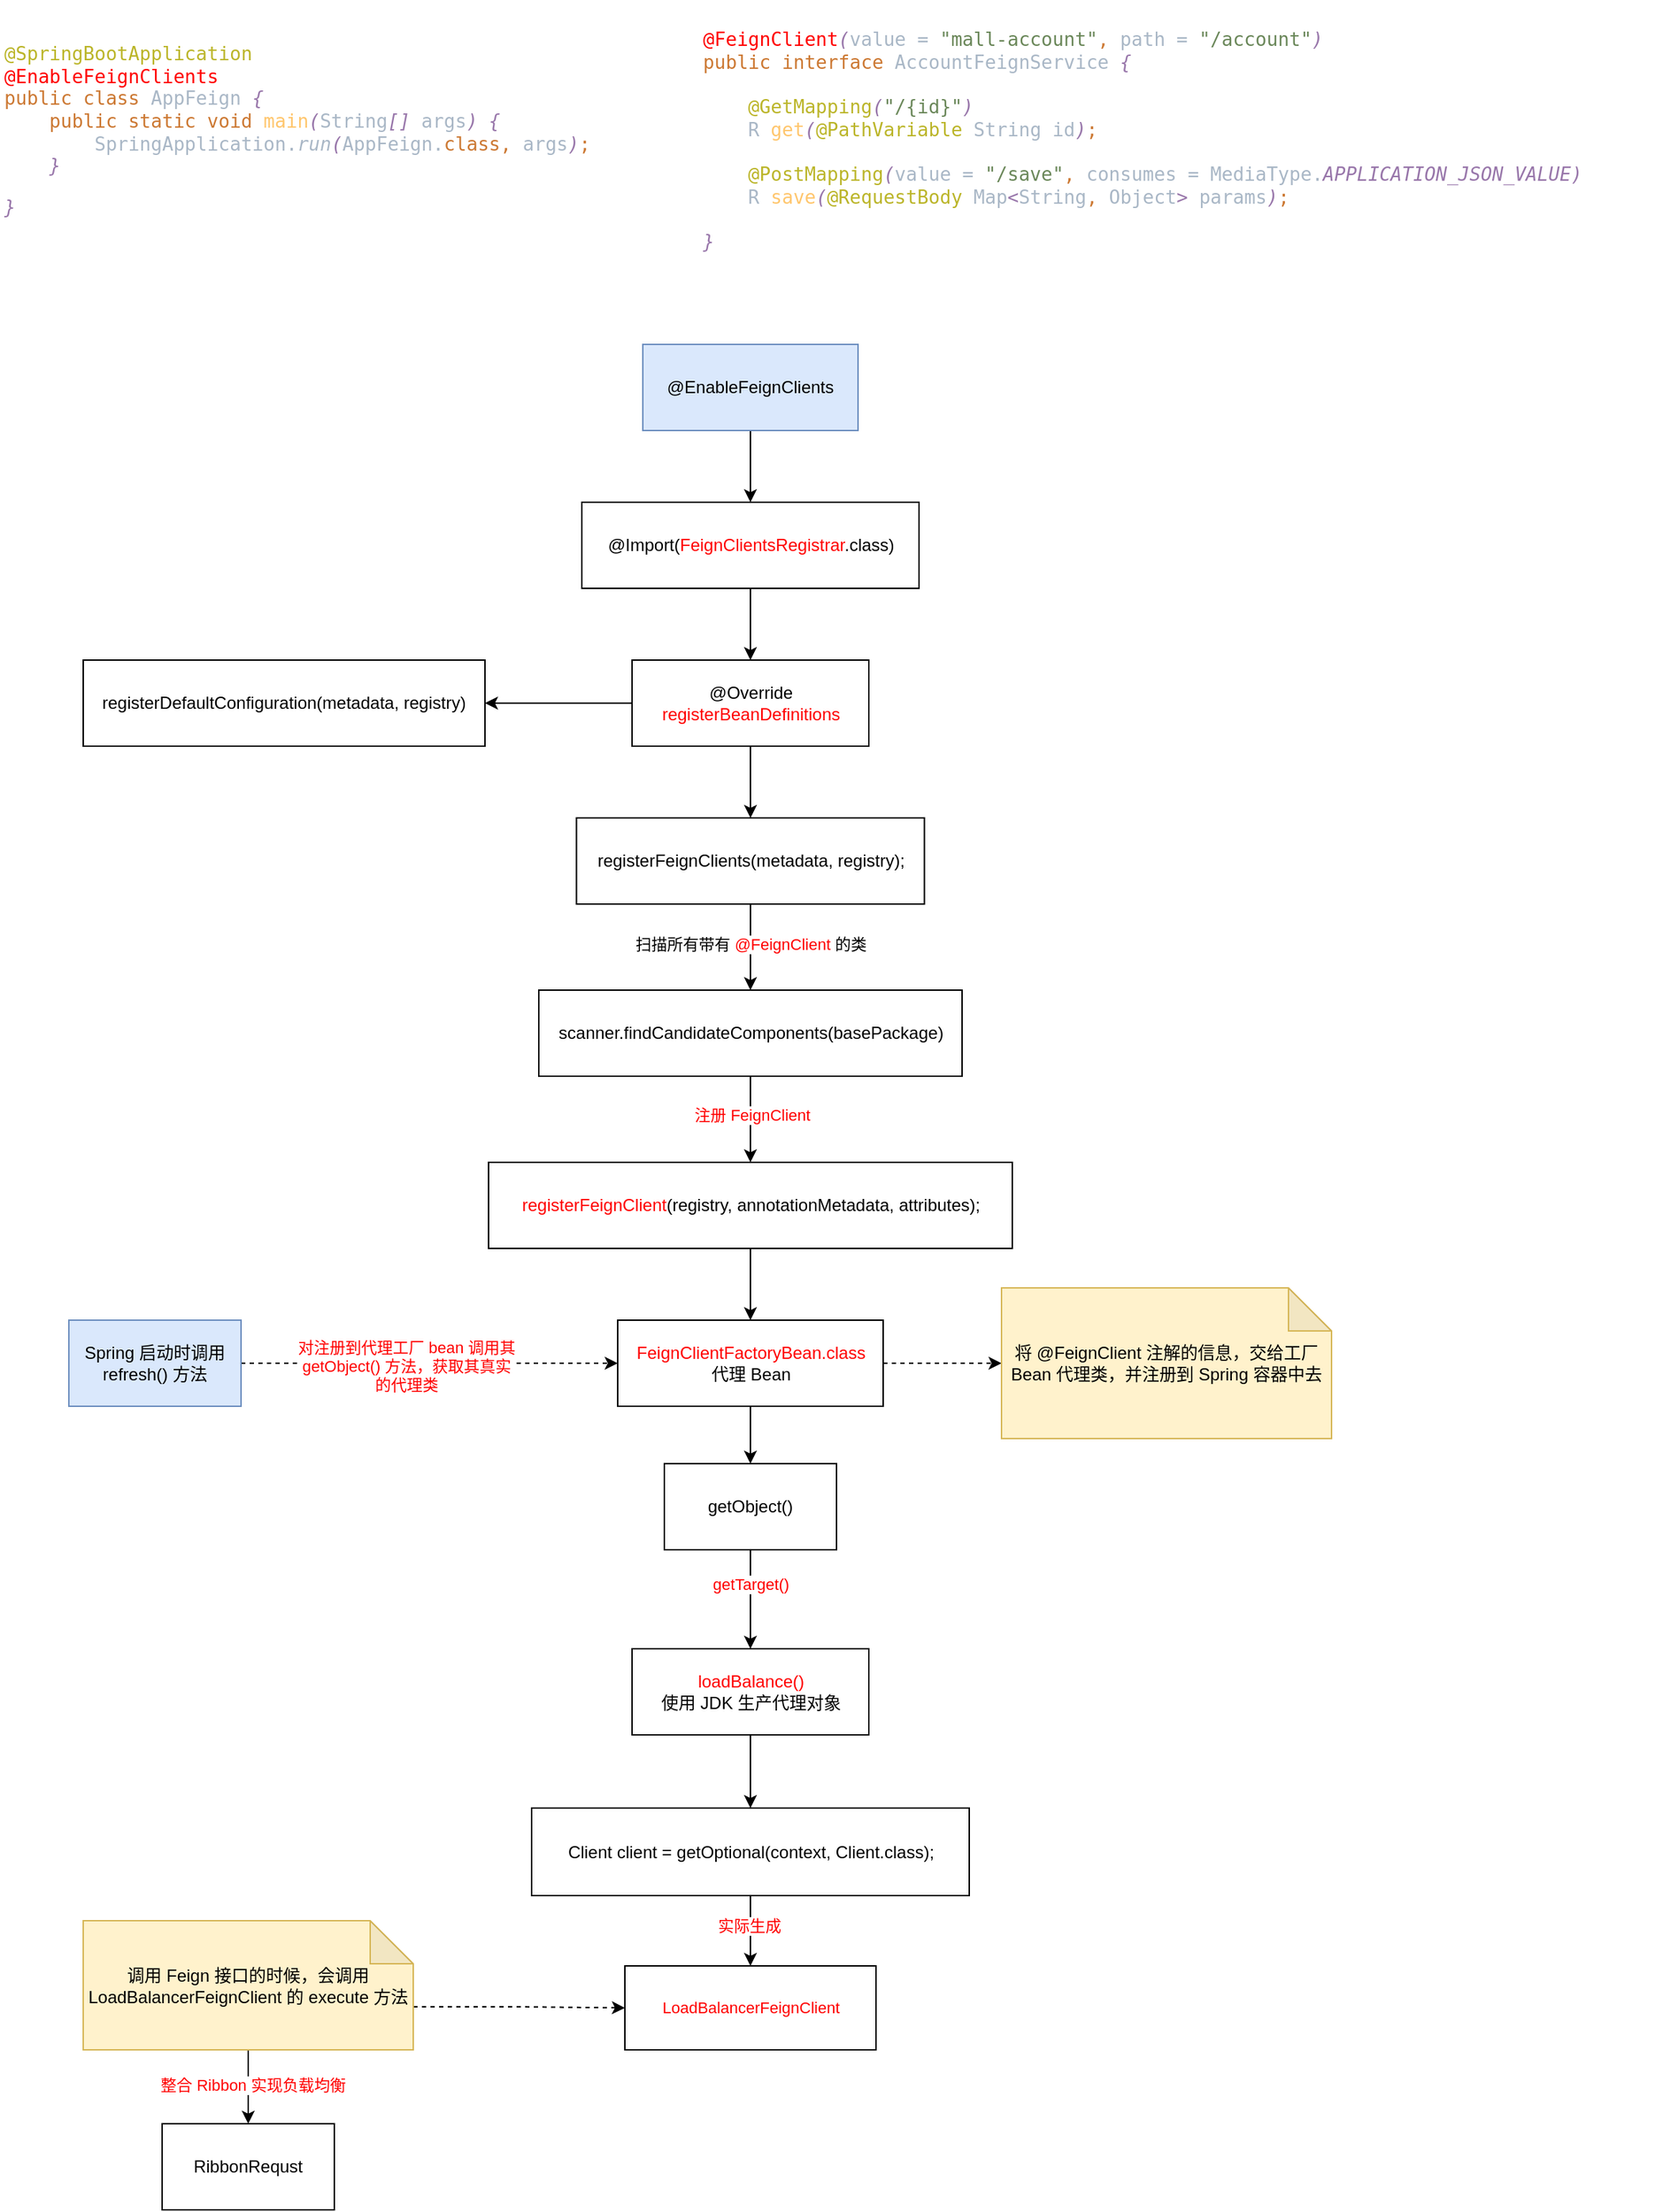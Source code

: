 <mxfile version="15.9.6" type="github">
  <diagram id="IZlhTCBGvBbKpvOP-0TH" name="Page-1">
    <mxGraphModel dx="1186" dy="654" grid="1" gridSize="10" guides="1" tooltips="1" connect="1" arrows="1" fold="1" page="1" pageScale="1" pageWidth="827" pageHeight="1169" math="0" shadow="0">
      <root>
        <mxCell id="0" />
        <mxCell id="1" parent="0" />
        <mxCell id="fGwz-xtjpAjNvyOouB7V-5" style="edgeStyle=orthogonalEdgeStyle;rounded=0;orthogonalLoop=1;jettySize=auto;html=1;exitX=0.5;exitY=1;exitDx=0;exitDy=0;entryX=0.5;entryY=0;entryDx=0;entryDy=0;" edge="1" parent="1" source="fGwz-xtjpAjNvyOouB7V-1" target="fGwz-xtjpAjNvyOouB7V-4">
          <mxGeometry relative="1" as="geometry" />
        </mxCell>
        <mxCell id="fGwz-xtjpAjNvyOouB7V-1" value="@EnableFeignClients" style="rounded=0;whiteSpace=wrap;html=1;fillColor=#dae8fc;strokeColor=#6c8ebf;" vertex="1" parent="1">
          <mxGeometry x="480" y="260" width="150" height="60" as="geometry" />
        </mxCell>
        <mxCell id="fGwz-xtjpAjNvyOouB7V-7" value="" style="edgeStyle=orthogonalEdgeStyle;rounded=0;orthogonalLoop=1;jettySize=auto;html=1;fontColor=#FF0000;" edge="1" parent="1" source="fGwz-xtjpAjNvyOouB7V-4" target="fGwz-xtjpAjNvyOouB7V-6">
          <mxGeometry relative="1" as="geometry" />
        </mxCell>
        <mxCell id="fGwz-xtjpAjNvyOouB7V-4" value="@Import(&lt;font color=&quot;#ff0000&quot;&gt;FeignClientsRegistrar&lt;/font&gt;.class)" style="rounded=0;whiteSpace=wrap;html=1;" vertex="1" parent="1">
          <mxGeometry x="437.5" y="370" width="235" height="60" as="geometry" />
        </mxCell>
        <mxCell id="fGwz-xtjpAjNvyOouB7V-9" value="" style="edgeStyle=orthogonalEdgeStyle;rounded=0;orthogonalLoop=1;jettySize=auto;html=1;fontColor=#FF0000;" edge="1" parent="1" source="fGwz-xtjpAjNvyOouB7V-6" target="fGwz-xtjpAjNvyOouB7V-8">
          <mxGeometry relative="1" as="geometry" />
        </mxCell>
        <mxCell id="fGwz-xtjpAjNvyOouB7V-11" value="" style="edgeStyle=orthogonalEdgeStyle;rounded=0;orthogonalLoop=1;jettySize=auto;html=1;fontColor=#FF0000;" edge="1" parent="1" source="fGwz-xtjpAjNvyOouB7V-6" target="fGwz-xtjpAjNvyOouB7V-10">
          <mxGeometry relative="1" as="geometry" />
        </mxCell>
        <mxCell id="fGwz-xtjpAjNvyOouB7V-6" value="@Override&lt;br&gt;&lt;font color=&quot;#ff0000&quot;&gt;registerBeanDefinitions&lt;/font&gt;" style="whiteSpace=wrap;html=1;rounded=0;" vertex="1" parent="1">
          <mxGeometry x="472.5" y="480" width="165" height="60" as="geometry" />
        </mxCell>
        <mxCell id="fGwz-xtjpAjNvyOouB7V-8" value="registerDefaultConfiguration(metadata, registry)" style="whiteSpace=wrap;html=1;rounded=0;" vertex="1" parent="1">
          <mxGeometry x="90" y="480" width="280" height="60" as="geometry" />
        </mxCell>
        <mxCell id="fGwz-xtjpAjNvyOouB7V-15" value="" style="edgeStyle=orthogonalEdgeStyle;rounded=0;orthogonalLoop=1;jettySize=auto;html=1;fontColor=#000000;" edge="1" parent="1" source="fGwz-xtjpAjNvyOouB7V-10" target="fGwz-xtjpAjNvyOouB7V-14">
          <mxGeometry relative="1" as="geometry" />
        </mxCell>
        <mxCell id="fGwz-xtjpAjNvyOouB7V-16" value="扫描所有带有 &lt;font color=&quot;#ff0000&quot;&gt;@FeignClient&lt;/font&gt; 的类" style="edgeLabel;html=1;align=center;verticalAlign=middle;resizable=0;points=[];fontColor=#000000;" vertex="1" connectable="0" parent="fGwz-xtjpAjNvyOouB7V-15">
          <mxGeometry x="-0.076" relative="1" as="geometry">
            <mxPoint as="offset" />
          </mxGeometry>
        </mxCell>
        <mxCell id="fGwz-xtjpAjNvyOouB7V-10" value="registerFeignClients(metadata, registry);" style="whiteSpace=wrap;html=1;rounded=0;" vertex="1" parent="1">
          <mxGeometry x="433.75" y="590" width="242.5" height="60" as="geometry" />
        </mxCell>
        <mxCell id="fGwz-xtjpAjNvyOouB7V-12" value="&lt;pre style=&quot;font-family: &amp;#34;jetbrains mono&amp;#34; , monospace ; font-size: 9.8pt&quot;&gt;@FeignClient&lt;span style=&quot;color: rgb(152 , 118 , 170) ; font-style: italic&quot;&gt;(&lt;/span&gt;&lt;font color=&quot;#a9b7c6&quot;&gt;value = &lt;/font&gt;&lt;span style=&quot;color: rgb(106 , 135 , 89)&quot;&gt;&quot;mall-account&quot;&lt;/span&gt;&lt;span style=&quot;color: rgb(204 , 120 , 50)&quot;&gt;, &lt;/span&gt;&lt;font color=&quot;#a9b7c6&quot;&gt;path = &lt;/font&gt;&lt;span style=&quot;color: rgb(106 , 135 , 89)&quot;&gt;&quot;/account&quot;&lt;/span&gt;&lt;span style=&quot;color: rgb(152 , 118 , 170) ; font-style: italic&quot;&gt;)&lt;br&gt;&lt;/span&gt;&lt;span style=&quot;color: rgb(204 , 120 , 50)&quot;&gt;public interface &lt;/span&gt;&lt;font color=&quot;#a9b7c6&quot;&gt;AccountFeignService &lt;/font&gt;&lt;span style=&quot;color: rgb(152 , 118 , 170) ; font-style: italic&quot;&gt;{&lt;br&gt;&lt;/span&gt;&lt;span style=&quot;color: rgb(152 , 118 , 170) ; font-style: italic&quot;&gt;&lt;br&gt;&lt;/span&gt;&lt;span style=&quot;color: rgb(152 , 118 , 170) ; font-style: italic&quot;&gt;    &lt;/span&gt;&lt;span style=&quot;color: rgb(187 , 181 , 41)&quot;&gt;@GetMapping&lt;/span&gt;&lt;span style=&quot;color: rgb(152 , 118 , 170) ; font-style: italic&quot;&gt;(&lt;/span&gt;&lt;span style=&quot;color: rgb(106 , 135 , 89)&quot;&gt;&quot;/{id}&quot;&lt;/span&gt;&lt;span style=&quot;color: rgb(152 , 118 , 170) ; font-style: italic&quot;&gt;)&lt;br&gt;&lt;/span&gt;&lt;span style=&quot;color: rgb(152 , 118 , 170) ; font-style: italic&quot;&gt;    &lt;/span&gt;&lt;font color=&quot;#a9b7c6&quot;&gt;R &lt;/font&gt;&lt;span style=&quot;color: rgb(255 , 198 , 109)&quot;&gt;get&lt;/span&gt;&lt;span style=&quot;color: rgb(152 , 118 , 170) ; font-style: italic&quot;&gt;(&lt;/span&gt;&lt;span style=&quot;color: rgb(187 , 181 , 41)&quot;&gt;@PathVariable &lt;/span&gt;&lt;font color=&quot;#a9b7c6&quot;&gt;String id&lt;/font&gt;&lt;span style=&quot;color: rgb(152 , 118 , 170) ; font-style: italic&quot;&gt;)&lt;/span&gt;&lt;span style=&quot;color: rgb(204 , 120 , 50)&quot;&gt;;&lt;br&gt;&lt;/span&gt;&lt;span style=&quot;color: rgb(204 , 120 , 50)&quot;&gt;&lt;br&gt;&lt;/span&gt;&lt;span style=&quot;color: rgb(204 , 120 , 50)&quot;&gt;    &lt;/span&gt;&lt;span style=&quot;color: rgb(187 , 181 , 41)&quot;&gt;@PostMapping&lt;/span&gt;&lt;span style=&quot;color: rgb(152 , 118 , 170) ; font-style: italic&quot;&gt;(&lt;/span&gt;&lt;font color=&quot;#a9b7c6&quot;&gt;value = &lt;/font&gt;&lt;span style=&quot;color: rgb(106 , 135 , 89)&quot;&gt;&quot;/save&quot;&lt;/span&gt;&lt;span style=&quot;color: rgb(204 , 120 , 50)&quot;&gt;, &lt;/span&gt;&lt;font color=&quot;#a9b7c6&quot;&gt;consumes = MediaType.&lt;/font&gt;&lt;span style=&quot;color: rgb(152 , 118 , 170) ; font-style: italic&quot;&gt;APPLICATION_JSON_VALUE)&lt;br&gt;&lt;/span&gt;&lt;span style=&quot;color: rgb(152 , 118 , 170) ; font-style: italic&quot;&gt;    &lt;/span&gt;&lt;font color=&quot;#a9b7c6&quot;&gt;R &lt;/font&gt;&lt;span style=&quot;color: rgb(255 , 198 , 109)&quot;&gt;save&lt;/span&gt;&lt;span style=&quot;color: rgb(152 , 118 , 170) ; font-style: italic&quot;&gt;(&lt;/span&gt;&lt;span style=&quot;color: rgb(187 , 181 , 41)&quot;&gt;@RequestBody &lt;/span&gt;&lt;font color=&quot;#a9b7c6&quot;&gt;Map&lt;/font&gt;&lt;span style=&quot;color: rgb(152 , 118 , 170) ; font-style: italic&quot;&gt;&amp;lt;&lt;/span&gt;&lt;font color=&quot;#a9b7c6&quot;&gt;String&lt;/font&gt;&lt;span style=&quot;color: rgb(204 , 120 , 50)&quot;&gt;, &lt;/span&gt;&lt;font color=&quot;#a9b7c6&quot;&gt;Object&lt;/font&gt;&lt;span style=&quot;color: rgb(152 , 118 , 170) ; font-style: italic&quot;&gt;&amp;gt; &lt;/span&gt;&lt;font color=&quot;#a9b7c6&quot;&gt;params&lt;/font&gt;&lt;span style=&quot;color: rgb(152 , 118 , 170) ; font-style: italic&quot;&gt;)&lt;/span&gt;&lt;span style=&quot;color: rgb(204 , 120 , 50)&quot;&gt;;&lt;span style=&quot;background-color: rgb(43 , 43 , 43)&quot;&gt;&lt;br&gt;&lt;/span&gt;&lt;/span&gt;&lt;span style=&quot;color: rgb(204 , 120 , 50)&quot;&gt;&lt;br&gt;&lt;/span&gt;&lt;span style=&quot;color: rgb(152 , 118 , 170) ; font-style: italic&quot;&gt;}&lt;/span&gt;&lt;/pre&gt;" style="text;whiteSpace=wrap;html=1;fontColor=#FF0000;" vertex="1" parent="1">
          <mxGeometry x="520" y="20" width="670" height="180" as="geometry" />
        </mxCell>
        <mxCell id="fGwz-xtjpAjNvyOouB7V-13" value="&lt;pre style=&quot;font-family: &amp;#34;jetbrains mono&amp;#34; , monospace ; font-size: 9.8pt&quot;&gt;&lt;span style=&quot;color: rgb(187 , 181 , 41)&quot;&gt;@SpringBootApplication&lt;br&gt;&lt;/span&gt;@EnableFeignClients&lt;font color=&quot;#bbb529&quot;&gt;&lt;br&gt;&lt;/font&gt;&lt;span style=&quot;color: rgb(204 , 120 , 50)&quot;&gt;public class &lt;/span&gt;&lt;font color=&quot;#a9b7c6&quot;&gt;AppFeign &lt;/font&gt;&lt;span style=&quot;color: rgb(152 , 118 , 170) ; font-style: italic&quot;&gt;{&lt;br&gt;&lt;/span&gt;&lt;span style=&quot;color: rgb(152 , 118 , 170) ; font-style: italic&quot;&gt;    &lt;/span&gt;&lt;span style=&quot;color: rgb(204 , 120 , 50)&quot;&gt;public static void &lt;/span&gt;&lt;span style=&quot;color: rgb(255 , 198 , 109)&quot;&gt;main&lt;/span&gt;&lt;span style=&quot;color: rgb(152 , 118 , 170) ; font-style: italic&quot;&gt;(&lt;/span&gt;&lt;font color=&quot;#a9b7c6&quot;&gt;String&lt;/font&gt;&lt;span style=&quot;color: rgb(152 , 118 , 170) ; font-style: italic&quot;&gt;[] &lt;/span&gt;&lt;font color=&quot;#a9b7c6&quot;&gt;args&lt;/font&gt;&lt;span style=&quot;color: rgb(152 , 118 , 170) ; font-style: italic&quot;&gt;) {&lt;br&gt;&lt;/span&gt;&lt;span style=&quot;color: rgb(152 , 118 , 170) ; font-style: italic&quot;&gt;        &lt;/span&gt;&lt;font color=&quot;#a9b7c6&quot;&gt;SpringApplication.&lt;/font&gt;&lt;span style=&quot;color: rgb(169 , 183 , 198) ; font-style: italic&quot;&gt;run&lt;/span&gt;&lt;span style=&quot;color: rgb(152 , 118 , 170) ; font-style: italic&quot;&gt;(&lt;/span&gt;&lt;font color=&quot;#a9b7c6&quot;&gt;AppFeign.&lt;/font&gt;&lt;span style=&quot;color: rgb(204 , 120 , 50)&quot;&gt;class, &lt;/span&gt;&lt;font color=&quot;#a9b7c6&quot;&gt;args&lt;/font&gt;&lt;span style=&quot;color: rgb(152 , 118 , 170) ; font-style: italic&quot;&gt;)&lt;/span&gt;&lt;span style=&quot;color: rgb(204 , 120 , 50)&quot;&gt;;&lt;br&gt;&lt;/span&gt;&lt;span style=&quot;color: rgb(204 , 120 , 50)&quot;&gt;    &lt;/span&gt;&lt;span style=&quot;color: rgb(152 , 118 , 170) ; font-style: italic&quot;&gt;}&lt;/span&gt;&lt;/pre&gt;&lt;pre style=&quot;color: rgb(169 , 183 , 198) ; font-family: &amp;#34;jetbrains mono&amp;#34; , monospace ; font-size: 9.8pt&quot;&gt;&lt;span style=&quot;color: rgb(152 , 118 , 170) ; font-style: italic&quot;&gt;}&lt;/span&gt;&lt;/pre&gt;" style="text;whiteSpace=wrap;html=1;fontColor=#FF0000;" vertex="1" parent="1">
          <mxGeometry x="32.5" y="30" width="480" height="170" as="geometry" />
        </mxCell>
        <mxCell id="fGwz-xtjpAjNvyOouB7V-18" value="" style="edgeStyle=orthogonalEdgeStyle;rounded=0;orthogonalLoop=1;jettySize=auto;html=1;fontColor=#FF0000;" edge="1" parent="1" source="fGwz-xtjpAjNvyOouB7V-14" target="fGwz-xtjpAjNvyOouB7V-17">
          <mxGeometry relative="1" as="geometry" />
        </mxCell>
        <mxCell id="fGwz-xtjpAjNvyOouB7V-19" value="注册 FeignClient" style="edgeLabel;html=1;align=center;verticalAlign=middle;resizable=0;points=[];fontColor=#FF0000;" vertex="1" connectable="0" parent="fGwz-xtjpAjNvyOouB7V-18">
          <mxGeometry x="-0.1" y="1" relative="1" as="geometry">
            <mxPoint as="offset" />
          </mxGeometry>
        </mxCell>
        <mxCell id="fGwz-xtjpAjNvyOouB7V-14" value="scanner.findCandidateComponents(basePackage)" style="whiteSpace=wrap;html=1;rounded=0;" vertex="1" parent="1">
          <mxGeometry x="407.5" y="710" width="295" height="60" as="geometry" />
        </mxCell>
        <mxCell id="fGwz-xtjpAjNvyOouB7V-21" value="" style="edgeStyle=orthogonalEdgeStyle;rounded=0;orthogonalLoop=1;jettySize=auto;html=1;fontColor=#FF0000;" edge="1" parent="1" source="fGwz-xtjpAjNvyOouB7V-17" target="fGwz-xtjpAjNvyOouB7V-20">
          <mxGeometry relative="1" as="geometry" />
        </mxCell>
        <mxCell id="fGwz-xtjpAjNvyOouB7V-17" value="&lt;font color=&quot;#ff0000&quot;&gt;registerFeignClient&lt;/font&gt;(registry, annotationMetadata, attributes);" style="whiteSpace=wrap;html=1;rounded=0;" vertex="1" parent="1">
          <mxGeometry x="372.5" y="830" width="365" height="60" as="geometry" />
        </mxCell>
        <mxCell id="fGwz-xtjpAjNvyOouB7V-23" style="edgeStyle=orthogonalEdgeStyle;rounded=0;orthogonalLoop=1;jettySize=auto;html=1;exitX=1;exitY=0.5;exitDx=0;exitDy=0;entryX=0;entryY=0.5;entryDx=0;entryDy=0;entryPerimeter=0;fontColor=#FF0000;dashed=1;" edge="1" parent="1" source="fGwz-xtjpAjNvyOouB7V-20" target="fGwz-xtjpAjNvyOouB7V-22">
          <mxGeometry relative="1" as="geometry" />
        </mxCell>
        <mxCell id="fGwz-xtjpAjNvyOouB7V-28" value="" style="edgeStyle=orthogonalEdgeStyle;rounded=0;orthogonalLoop=1;jettySize=auto;html=1;fontColor=#FF0000;" edge="1" parent="1" source="fGwz-xtjpAjNvyOouB7V-20" target="fGwz-xtjpAjNvyOouB7V-27">
          <mxGeometry relative="1" as="geometry" />
        </mxCell>
        <mxCell id="fGwz-xtjpAjNvyOouB7V-20" value="&lt;font color=&quot;#ff0000&quot;&gt;FeignClientFactoryBean.class&lt;br&gt;&lt;/font&gt;代理 Bean" style="whiteSpace=wrap;html=1;rounded=0;" vertex="1" parent="1">
          <mxGeometry x="462.5" y="940" width="185" height="60" as="geometry" />
        </mxCell>
        <mxCell id="fGwz-xtjpAjNvyOouB7V-22" value="将 @FeignClient 注解的信息，交给工厂 Bean 代理类，并注册到 Spring 容器中去" style="shape=note;whiteSpace=wrap;html=1;backgroundOutline=1;darkOpacity=0.05;labelBackgroundColor=none;fillColor=#fff2cc;strokeColor=#d6b656;" vertex="1" parent="1">
          <mxGeometry x="730" y="917.5" width="230" height="105" as="geometry" />
        </mxCell>
        <mxCell id="fGwz-xtjpAjNvyOouB7V-25" style="edgeStyle=orthogonalEdgeStyle;rounded=0;orthogonalLoop=1;jettySize=auto;html=1;exitX=1;exitY=0.5;exitDx=0;exitDy=0;entryX=0;entryY=0.5;entryDx=0;entryDy=0;dashed=1;fontColor=#FF0000;" edge="1" parent="1" source="fGwz-xtjpAjNvyOouB7V-24" target="fGwz-xtjpAjNvyOouB7V-20">
          <mxGeometry relative="1" as="geometry" />
        </mxCell>
        <mxCell id="fGwz-xtjpAjNvyOouB7V-26" value="对注册到代理工厂 bean 调用其&lt;br&gt;getObject() 方法，获取其真实&lt;br&gt;的代理类" style="edgeLabel;html=1;align=center;verticalAlign=middle;resizable=0;points=[];fontColor=#FF0000;" vertex="1" connectable="0" parent="fGwz-xtjpAjNvyOouB7V-25">
          <mxGeometry x="-0.124" y="-2" relative="1" as="geometry">
            <mxPoint as="offset" />
          </mxGeometry>
        </mxCell>
        <mxCell id="fGwz-xtjpAjNvyOouB7V-24" value="Spring 启动时调用 refresh() 方法" style="rounded=0;whiteSpace=wrap;html=1;labelBackgroundColor=none;fillColor=#dae8fc;strokeColor=#6c8ebf;" vertex="1" parent="1">
          <mxGeometry x="80" y="940" width="120" height="60" as="geometry" />
        </mxCell>
        <mxCell id="fGwz-xtjpAjNvyOouB7V-30" value="" style="edgeStyle=orthogonalEdgeStyle;rounded=0;orthogonalLoop=1;jettySize=auto;html=1;fontColor=#FF0000;" edge="1" parent="1" source="fGwz-xtjpAjNvyOouB7V-27" target="fGwz-xtjpAjNvyOouB7V-29">
          <mxGeometry relative="1" as="geometry" />
        </mxCell>
        <mxCell id="fGwz-xtjpAjNvyOouB7V-31" value="getTarget()" style="edgeLabel;html=1;align=center;verticalAlign=middle;resizable=0;points=[];fontColor=#FF0000;" vertex="1" connectable="0" parent="fGwz-xtjpAjNvyOouB7V-30">
          <mxGeometry x="-0.3" relative="1" as="geometry">
            <mxPoint as="offset" />
          </mxGeometry>
        </mxCell>
        <mxCell id="fGwz-xtjpAjNvyOouB7V-27" value="getObject()" style="whiteSpace=wrap;html=1;rounded=0;" vertex="1" parent="1">
          <mxGeometry x="495" y="1040" width="120" height="60" as="geometry" />
        </mxCell>
        <mxCell id="fGwz-xtjpAjNvyOouB7V-33" value="" style="edgeStyle=orthogonalEdgeStyle;rounded=0;orthogonalLoop=1;jettySize=auto;html=1;fontColor=#FF0000;" edge="1" parent="1" source="fGwz-xtjpAjNvyOouB7V-29" target="fGwz-xtjpAjNvyOouB7V-32">
          <mxGeometry relative="1" as="geometry" />
        </mxCell>
        <mxCell id="fGwz-xtjpAjNvyOouB7V-29" value="&lt;font color=&quot;#ff0000&quot;&gt;loadBalance()&lt;br&gt;&lt;/font&gt;使用 JDK 生产代理对象" style="whiteSpace=wrap;html=1;rounded=0;" vertex="1" parent="1">
          <mxGeometry x="472.5" y="1169" width="165" height="60" as="geometry" />
        </mxCell>
        <mxCell id="fGwz-xtjpAjNvyOouB7V-35" value="" style="edgeStyle=orthogonalEdgeStyle;rounded=0;orthogonalLoop=1;jettySize=auto;html=1;fontColor=#FF0000;" edge="1" parent="1" source="fGwz-xtjpAjNvyOouB7V-32" target="fGwz-xtjpAjNvyOouB7V-34">
          <mxGeometry relative="1" as="geometry" />
        </mxCell>
        <mxCell id="fGwz-xtjpAjNvyOouB7V-37" value="实际生成" style="edgeLabel;html=1;align=center;verticalAlign=middle;resizable=0;points=[];fontColor=#FF0000;" vertex="1" connectable="0" parent="fGwz-xtjpAjNvyOouB7V-35">
          <mxGeometry x="-0.143" y="-1" relative="1" as="geometry">
            <mxPoint as="offset" />
          </mxGeometry>
        </mxCell>
        <mxCell id="fGwz-xtjpAjNvyOouB7V-32" value="Client client = getOptional(context, Client.class);" style="whiteSpace=wrap;html=1;rounded=0;" vertex="1" parent="1">
          <mxGeometry x="402.5" y="1280" width="305" height="61" as="geometry" />
        </mxCell>
        <mxCell id="fGwz-xtjpAjNvyOouB7V-34" value="&lt;span style=&quot;color: rgb(255 , 0 , 0) ; font-size: 11px ; background-color: rgb(255 , 255 , 255)&quot;&gt;LoadBalancerFeignClient&lt;/span&gt;" style="whiteSpace=wrap;html=1;rounded=0;" vertex="1" parent="1">
          <mxGeometry x="467.5" y="1390" width="175" height="58.5" as="geometry" />
        </mxCell>
        <mxCell id="fGwz-xtjpAjNvyOouB7V-39" style="edgeStyle=orthogonalEdgeStyle;rounded=0;orthogonalLoop=1;jettySize=auto;html=1;exitX=0;exitY=0;exitDx=230;exitDy=60;exitPerimeter=0;entryX=0;entryY=0.5;entryDx=0;entryDy=0;fontColor=#FF0000;dashed=1;" edge="1" parent="1" source="fGwz-xtjpAjNvyOouB7V-38" target="fGwz-xtjpAjNvyOouB7V-34">
          <mxGeometry relative="1" as="geometry" />
        </mxCell>
        <mxCell id="fGwz-xtjpAjNvyOouB7V-41" value="" style="edgeStyle=orthogonalEdgeStyle;rounded=0;orthogonalLoop=1;jettySize=auto;html=1;fontColor=#FF0000;" edge="1" parent="1" source="fGwz-xtjpAjNvyOouB7V-38" target="fGwz-xtjpAjNvyOouB7V-40">
          <mxGeometry relative="1" as="geometry" />
        </mxCell>
        <mxCell id="fGwz-xtjpAjNvyOouB7V-42" value="整合 Ribbon 实现负载均衡" style="edgeLabel;html=1;align=center;verticalAlign=middle;resizable=0;points=[];fontColor=#FF0000;" vertex="1" connectable="0" parent="fGwz-xtjpAjNvyOouB7V-41">
          <mxGeometry x="-0.049" y="3" relative="1" as="geometry">
            <mxPoint as="offset" />
          </mxGeometry>
        </mxCell>
        <mxCell id="fGwz-xtjpAjNvyOouB7V-38" value="调用 Feign 接口的时候，会调用 LoadBalancerFeignClient 的 execute 方法" style="shape=note;whiteSpace=wrap;html=1;backgroundOutline=1;darkOpacity=0.05;labelBackgroundColor=none;fillColor=#fff2cc;strokeColor=#d6b656;" vertex="1" parent="1">
          <mxGeometry x="90" y="1358.5" width="230" height="90" as="geometry" />
        </mxCell>
        <mxCell id="fGwz-xtjpAjNvyOouB7V-40" value="RibbonRequst" style="whiteSpace=wrap;html=1;labelBackgroundColor=none;" vertex="1" parent="1">
          <mxGeometry x="145" y="1500" width="120" height="60" as="geometry" />
        </mxCell>
      </root>
    </mxGraphModel>
  </diagram>
</mxfile>
